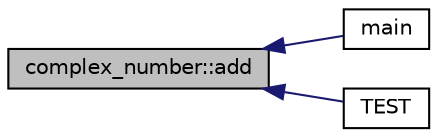 digraph "complex_number::add"
{
 // INTERACTIVE_SVG=YES
  edge [fontname="Helvetica",fontsize="10",labelfontname="Helvetica",labelfontsize="10"];
  node [fontname="Helvetica",fontsize="10",shape=record];
  rankdir="LR";
  Node3 [label="complex_number::add",height=0.2,width=0.4,color="black", fillcolor="grey75", style="filled", fontcolor="black"];
  Node3 -> Node4 [dir="back",color="midnightblue",fontsize="10",style="solid",fontname="Helvetica"];
  Node4 [label="main",height=0.2,width=0.4,color="black", fillcolor="white", style="filled",URL="$complejo__main_8cc.html#ae66f6b31b5ad750f1fe042a706a4e3d4"];
  Node3 -> Node5 [dir="back",color="midnightblue",fontsize="10",style="solid",fontname="Helvetica"];
  Node5 [label="TEST",height=0.2,width=0.4,color="black", fillcolor="white", style="filled",URL="$complex__test_8cc.html#a20a9e25b95da7e670ebbac9637c2efca",tooltip="En este caso nos encontramos con los test de la parte de la suma y de la resta, que nos comprueban co..."];
}
